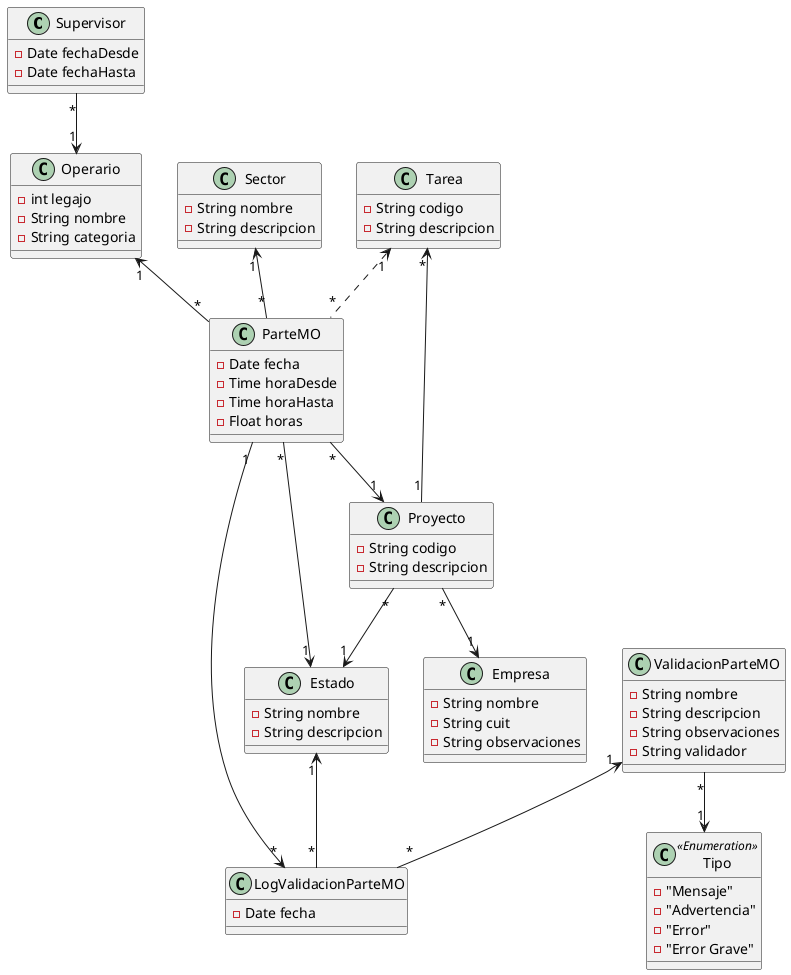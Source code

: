 @startuml
Supervisor "*"--> "1" Operario
Sector "1" <--"*" ParteMO
Operario "1" <--"*" ParteMO
Tarea "1" <.. "*" ParteMO
ParteMO "*" --> "1" Estado
ParteMO "*" --> "1" Proyecto
Tarea "*" <-- "1" Proyecto
Proyecto "*" --> "1" Estado
Proyecto "*"--> "1" Empresa
ParteMO "1" --> "*" LogValidacionParteMO
Estado "1" <-- "*" LogValidacionParteMO
ValidacionParteMO "1" <-- "*" LogValidacionParteMO
ValidacionParteMO "*" --> "1" Tipo

class Supervisor{
  -Date fechaDesde
  -Date fechaHasta
}
class Operario{
  -int legajo
  -String nombre
  -String categoria
}
class Sector{
  -String nombre
  -String descripcion
}
class Tarea{
  -String codigo
  -String descripcion
}
class ParteMO{
  -Date fecha
  -Time horaDesde
  -Time horaHasta
  -Float horas
}
class Proyecto{
  -String codigo
  -String descripcion
}
class Empresa{
  -String nombre
  -String cuit
  -String observaciones
}
class Estado{
  -String nombre
  -String descripcion
}
class LogValidacionParteMO{
  -Date fecha
}
class ValidacionParteMO{
  -String nombre
  -String descripcion
  -String observaciones
  -String validador
}
class Tipo<<Enumeration>>{
  -"Mensaje"
  -"Advertencia"
  -"Error"
  -"Error Grave"
}
@enduml
